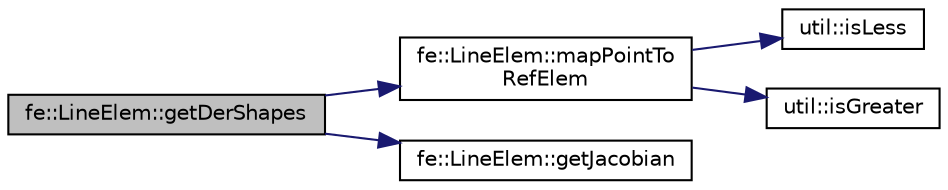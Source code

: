 digraph "fe::LineElem::getDerShapes"
{
  edge [fontname="Helvetica",fontsize="10",labelfontname="Helvetica",labelfontsize="10"];
  node [fontname="Helvetica",fontsize="10",shape=record];
  rankdir="LR";
  Node4 [label="fe::LineElem::getDerShapes",height=0.2,width=0.4,color="black", fillcolor="grey75", style="filled", fontcolor="black"];
  Node4 -> Node5 [color="midnightblue",fontsize="10",style="solid",fontname="Helvetica"];
  Node5 [label="fe::LineElem::mapPointTo\lRefElem",height=0.2,width=0.4,color="black", fillcolor="white", style="filled",URL="$classfe_1_1LineElem.html#a76af017ccbafdf5e8d65f1df9cd9bee0",tooltip="Maps point p in a given element to the reference element. "];
  Node5 -> Node6 [color="midnightblue",fontsize="10",style="solid",fontname="Helvetica"];
  Node6 [label="util::isLess",height=0.2,width=0.4,color="black", fillcolor="white", style="filled",URL="$namespaceutil.html#a868a26599b6b844d08d30063ac898319",tooltip="Returns true if a < b. "];
  Node5 -> Node7 [color="midnightblue",fontsize="10",style="solid",fontname="Helvetica"];
  Node7 [label="util::isGreater",height=0.2,width=0.4,color="black", fillcolor="white", style="filled",URL="$namespaceutil.html#a227b5f8acbd7a403a033663c8893d631",tooltip="Returns true if a > b. "];
  Node4 -> Node8 [color="midnightblue",fontsize="10",style="solid",fontname="Helvetica"];
  Node8 [label="fe::LineElem::getJacobian",height=0.2,width=0.4,color="black", fillcolor="white", style="filled",URL="$classfe_1_1LineElem.html#ac79c4f902b33d7fea62b9cb03491234a",tooltip="Computes Jacobian of the map . "];
}
